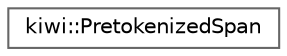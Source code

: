 digraph "Graphical Class Hierarchy"
{
 // LATEX_PDF_SIZE
  bgcolor="transparent";
  edge [fontname=Helvetica,fontsize=10,labelfontname=Helvetica,labelfontsize=10];
  node [fontname=Helvetica,fontsize=10,shape=box,height=0.2,width=0.4];
  rankdir="LR";
  Node0 [id="Node000000",label="kiwi::PretokenizedSpan",height=0.2,width=0.4,color="grey40", fillcolor="white", style="filled",URL="$structkiwi_1_1PretokenizedSpan.html",tooltip=" "];
}
